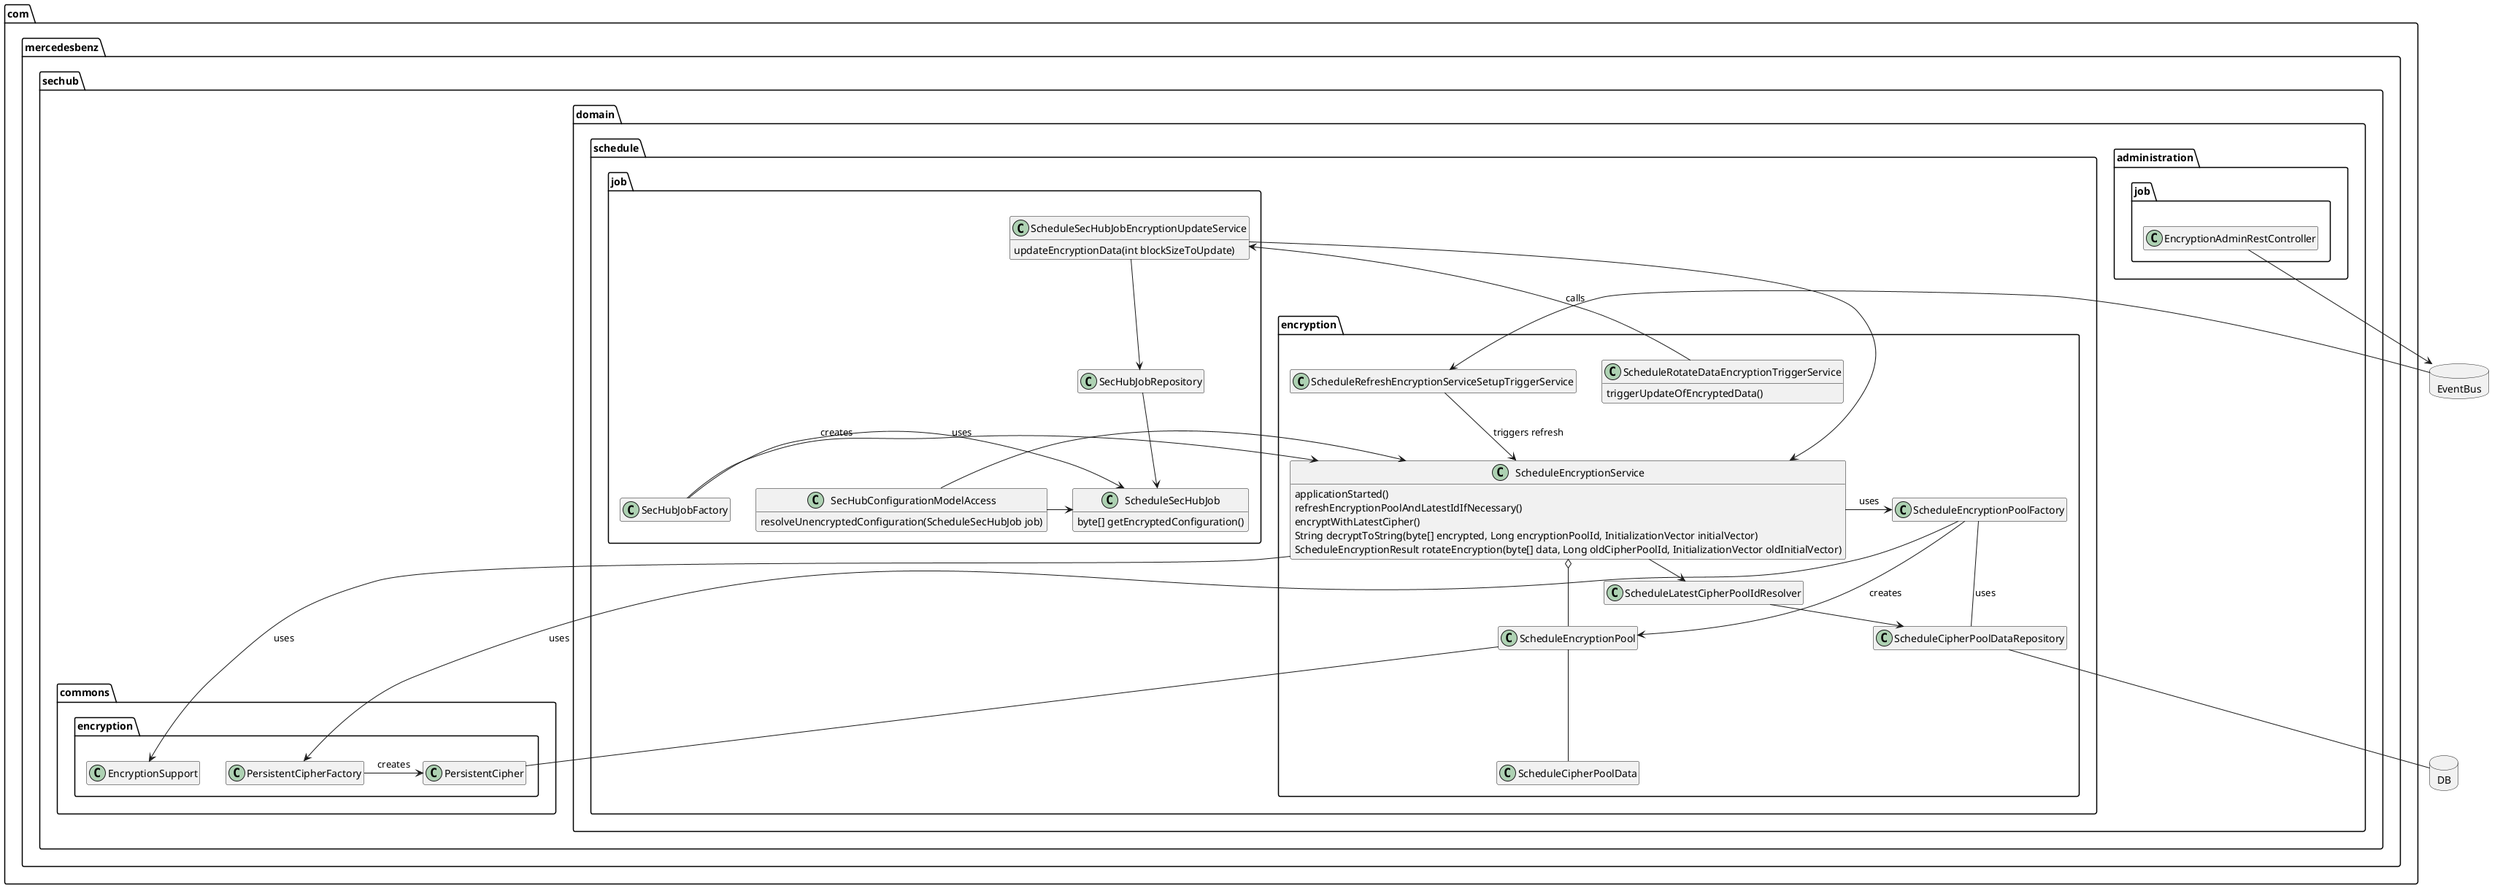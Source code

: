 @startuml

'Hide empty parts:
hide empty fields
hide empty methods

'You can find more examles at https://plantuml.com/class-diagram

database DB {

}

database EventBus{
}

package com.mercedesbenz.sechub.domain.administration.job {
    class EncryptionAdminRestController
}


package com.mercedesbenz.sechub.domain.schedule.job{
    class ScheduleSecHubJob{
        byte[] getEncryptedConfiguration()
    }
    
    class SecHubJobFactory{
    
    }
     
    class ScheduleSecHubJobEncryptionUpdateService{
        updateEncryptionData(int blockSizeToUpdate) 
    }
    
    class SecHubConfigurationModelAccess {
        resolveUnencryptedConfiguration(ScheduleSecHubJob job)
    }
    
     class SecHubJobRepository
    
}

package com.mercedesbenz.sechub.domain.schedule.encryption {

    class ScheduleRefreshEncryptionServiceSetupTriggerService
     
    class ScheduleRotateDataEncryptionTriggerService {
        triggerUpdateOfEncryptedData()
    }

    class ScheduleEncryptionService {
        applicationStarted()
        refreshEncryptionPoolAndLatestIdIfNecessary()
        encryptWithLatestCipher()
        String decryptToString(byte[] encrypted, Long encryptionPoolId, InitializationVector initialVector)
        ScheduleEncryptionResult rotateEncryption(byte[] data, Long oldCipherPoolId, InitializationVector oldInitialVector)
    }
    
    class ScheduleCipherPoolData {
    }
    
    class ScheduleCipherPoolDataRepository{
        
    }
    
    class ScheduleEncryptionPool
    
    class ScheduleEncryptionPoolFactory{
        
    }
    
    class ScheduleLatestCipherPoolIdResolver
    
   
    
    
}
package com.mercedesbenz.sechub.commons.encryption {
    
    class PersistentCipherFactory
    class PersistentCipher
    class EncryptionSupport
}

ScheduleRefreshEncryptionServiceSetupTriggerService --> ScheduleEncryptionService : triggers refresh

ScheduleEncryptionPool -- ScheduleCipherPoolData
ScheduleEncryptionService -> ScheduleLatestCipherPoolIdResolver: uses
ScheduleEncryptionService o-- ScheduleEncryptionPool

ScheduleEncryptionService -> EncryptionSupport: uses
ScheduleEncryptionService -> ScheduleEncryptionPoolFactory: uses

ScheduleEncryptionPoolFactory --> ScheduleEncryptionPool : creates
PersistentCipherFactory -> PersistentCipher: creates
ScheduleEncryptionPoolFactory -> PersistentCipherFactory: uses
ScheduleLatestCipherPoolIdResolver  -> ScheduleCipherPoolDataRepository
ScheduleEncryptionPoolFactory -- ScheduleCipherPoolDataRepository: uses
ScheduleEncryptionPool -- PersistentCipher

ScheduleCipherPoolDataRepository -- DB

SecHubConfigurationModelAccess -> ScheduleEncryptionService


SecHubConfigurationModelAccess -> ScheduleSecHubJob

SecHubJobFactory -> ScheduleSecHubJob: creates
SecHubJobFactory -> ScheduleEncryptionService : uses

ScheduleRotateDataEncryptionTriggerService -> ScheduleSecHubJobEncryptionUpdateService: calls
ScheduleSecHubJobEncryptionUpdateService -> ScheduleEncryptionService


ScheduleSecHubJobEncryptionUpdateService --> SecHubJobRepository
SecHubJobRepository --> ScheduleSecHubJob  


EncryptionAdminRestController  --> EventBus
EventBus --> ScheduleRefreshEncryptionServiceSetupTriggerService 
@enduml
